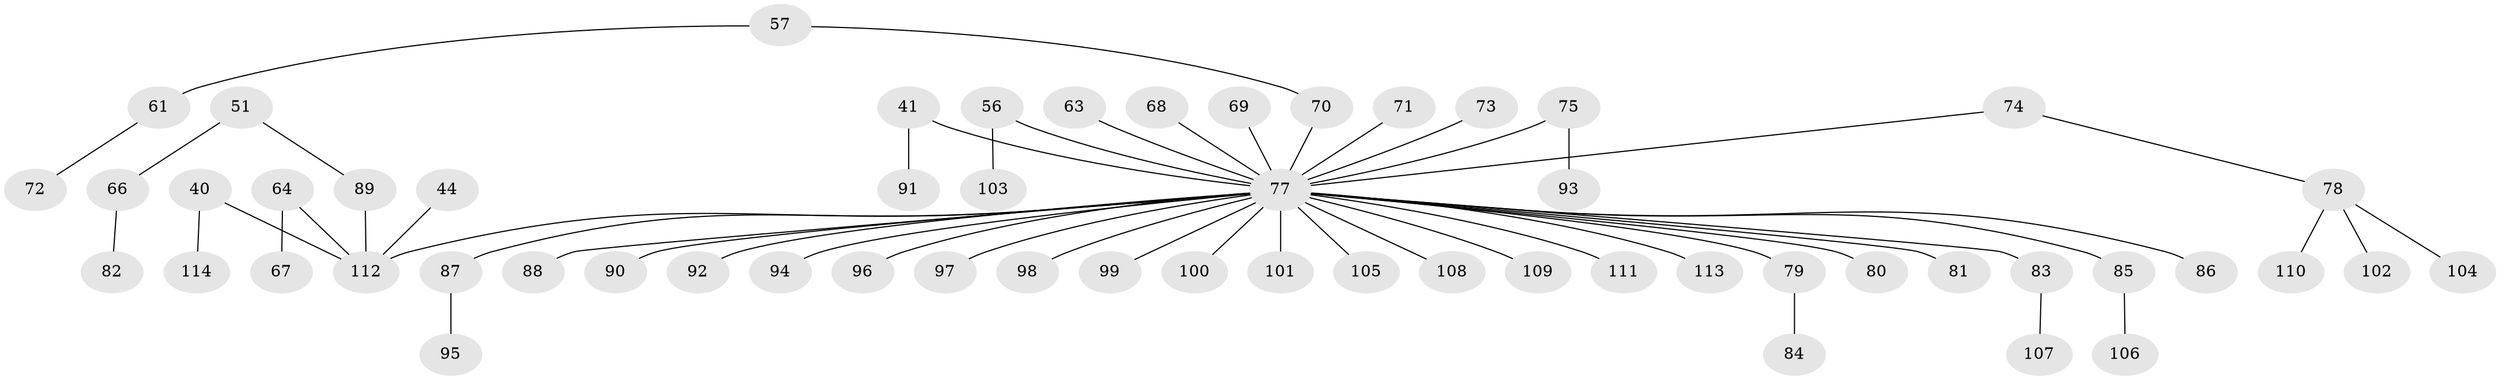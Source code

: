 // original degree distribution, {5: 0.06140350877192982, 4: 0.03508771929824561, 6: 0.008771929824561403, 3: 0.15789473684210525, 2: 0.2719298245614035, 1: 0.4649122807017544}
// Generated by graph-tools (version 1.1) at 2025/53/03/09/25 04:53:42]
// undirected, 57 vertices, 56 edges
graph export_dot {
graph [start="1"]
  node [color=gray90,style=filled];
  40;
  41;
  44;
  51;
  56 [super="+37"];
  57;
  61;
  63;
  64 [super="+48+58+62"];
  66;
  67;
  68;
  69;
  70 [super="+39"];
  71;
  72;
  73;
  74;
  75;
  77 [super="+8+76"];
  78;
  79;
  80;
  81;
  82;
  83 [super="+42"];
  84;
  85;
  86;
  87;
  88;
  89 [super="+36"];
  90;
  91;
  92;
  93;
  94;
  95;
  96;
  97;
  98;
  99;
  100;
  101;
  102;
  103;
  104;
  105;
  106;
  107;
  108;
  109;
  110;
  111;
  112 [super="+28+27+30"];
  113;
  114;
  40 -- 114;
  40 -- 112;
  41 -- 91;
  41 -- 77;
  44 -- 112;
  51 -- 66;
  51 -- 89;
  56 -- 103;
  56 -- 77;
  57 -- 61;
  57 -- 70;
  61 -- 72;
  63 -- 77;
  64 -- 67;
  64 -- 112;
  66 -- 82;
  68 -- 77;
  69 -- 77;
  70 -- 77;
  71 -- 77;
  73 -- 77;
  74 -- 78;
  74 -- 77;
  75 -- 93;
  75 -- 77;
  77 -- 99;
  77 -- 101;
  77 -- 79;
  77 -- 80;
  77 -- 81;
  77 -- 83;
  77 -- 85;
  77 -- 86;
  77 -- 87;
  77 -- 88;
  77 -- 90;
  77 -- 92;
  77 -- 94;
  77 -- 96;
  77 -- 97;
  77 -- 98;
  77 -- 100;
  77 -- 105;
  77 -- 108;
  77 -- 109;
  77 -- 111;
  77 -- 112;
  77 -- 113;
  78 -- 102;
  78 -- 104;
  78 -- 110;
  79 -- 84;
  83 -- 107;
  85 -- 106;
  87 -- 95;
  89 -- 112;
}
